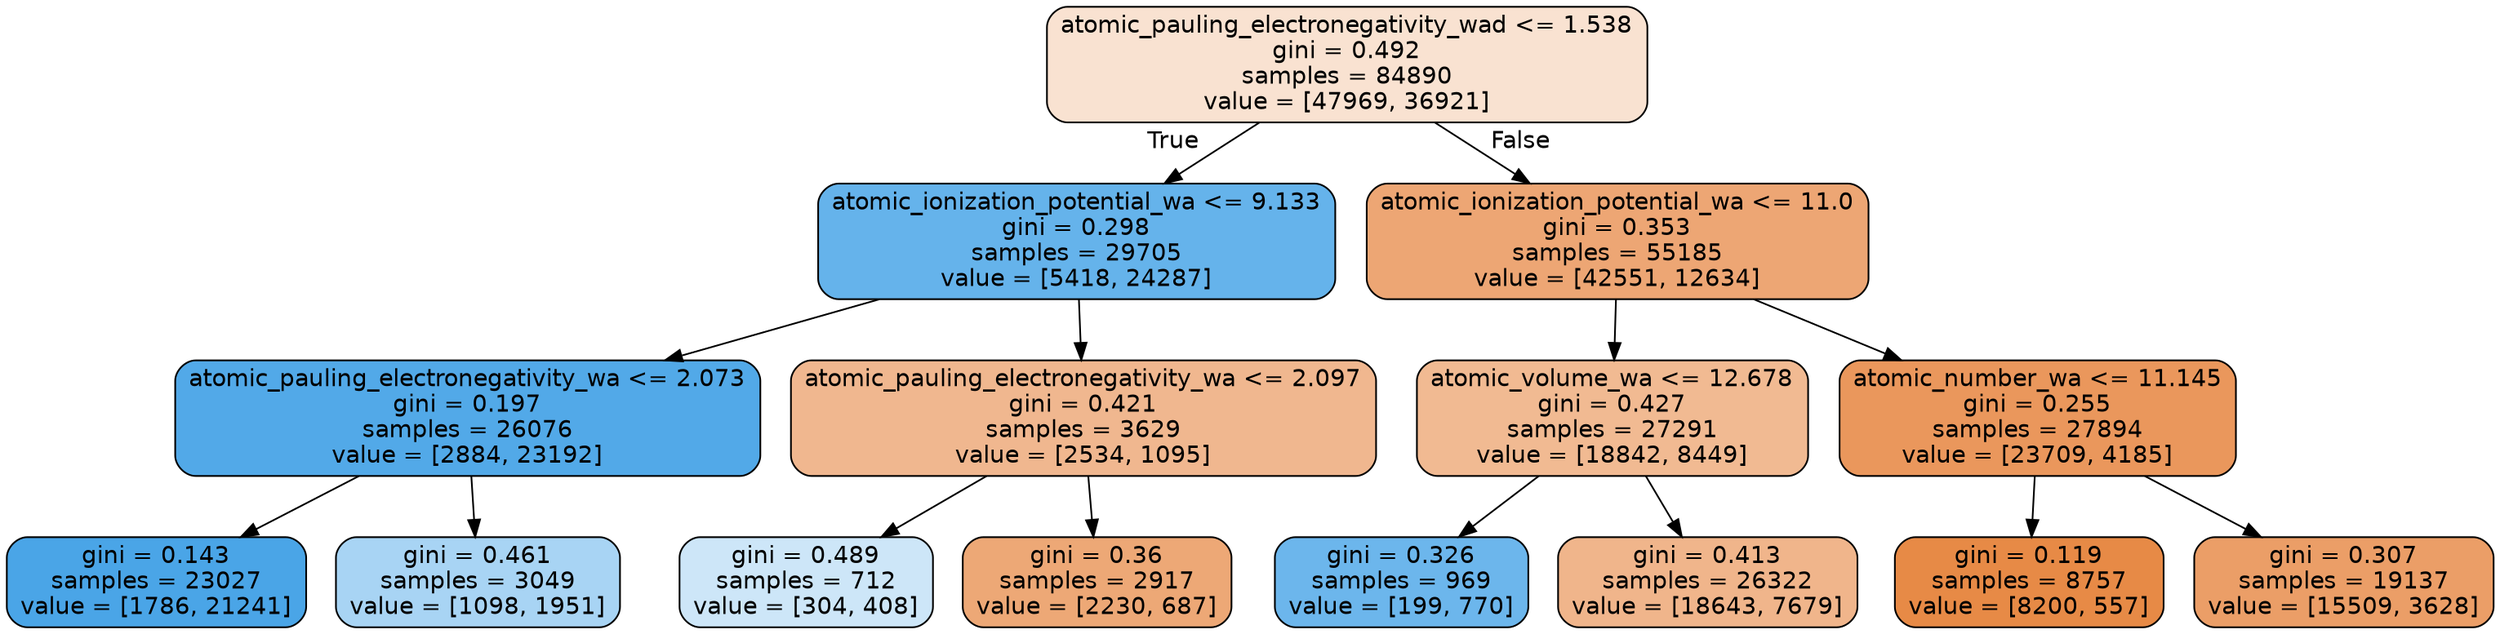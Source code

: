 digraph Tree {
node [shape=box, style="filled, rounded", color="black", fontname=helvetica] ;
edge [fontname=helvetica] ;
0 [label="atomic_pauling_electronegativity_wad <= 1.538\ngini = 0.492\nsamples = 84890\nvalue = [47969, 36921]", fillcolor="#f9e2d1"] ;
1 [label="atomic_ionization_potential_wa <= 9.133\ngini = 0.298\nsamples = 29705\nvalue = [5418, 24287]", fillcolor="#65b3eb"] ;
0 -> 1 [labeldistance=2.5, labelangle=45, headlabel="True"] ;
2 [label="atomic_pauling_electronegativity_wa <= 2.073\ngini = 0.197\nsamples = 26076\nvalue = [2884, 23192]", fillcolor="#52a9e8"] ;
1 -> 2 ;
3 [label="gini = 0.143\nsamples = 23027\nvalue = [1786, 21241]", fillcolor="#4aa5e7"] ;
2 -> 3 ;
4 [label="gini = 0.461\nsamples = 3049\nvalue = [1098, 1951]", fillcolor="#a8d4f4"] ;
2 -> 4 ;
5 [label="atomic_pauling_electronegativity_wa <= 2.097\ngini = 0.421\nsamples = 3629\nvalue = [2534, 1095]", fillcolor="#f0b78f"] ;
1 -> 5 ;
6 [label="gini = 0.489\nsamples = 712\nvalue = [304, 408]", fillcolor="#cde6f8"] ;
5 -> 6 ;
7 [label="gini = 0.36\nsamples = 2917\nvalue = [2230, 687]", fillcolor="#eda876"] ;
5 -> 7 ;
8 [label="atomic_ionization_potential_wa <= 11.0\ngini = 0.353\nsamples = 55185\nvalue = [42551, 12634]", fillcolor="#eda674"] ;
0 -> 8 [labeldistance=2.5, labelangle=-45, headlabel="False"] ;
9 [label="atomic_volume_wa <= 12.678\ngini = 0.427\nsamples = 27291\nvalue = [18842, 8449]", fillcolor="#f1ba92"] ;
8 -> 9 ;
10 [label="gini = 0.326\nsamples = 969\nvalue = [199, 770]", fillcolor="#6cb6ec"] ;
9 -> 10 ;
11 [label="gini = 0.413\nsamples = 26322\nvalue = [18643, 7679]", fillcolor="#f0b58b"] ;
9 -> 11 ;
12 [label="atomic_number_wa <= 11.145\ngini = 0.255\nsamples = 27894\nvalue = [23709, 4185]", fillcolor="#ea975c"] ;
8 -> 12 ;
13 [label="gini = 0.119\nsamples = 8757\nvalue = [8200, 557]", fillcolor="#e78a46"] ;
12 -> 13 ;
14 [label="gini = 0.307\nsamples = 19137\nvalue = [15509, 3628]", fillcolor="#eb9e67"] ;
12 -> 14 ;
}